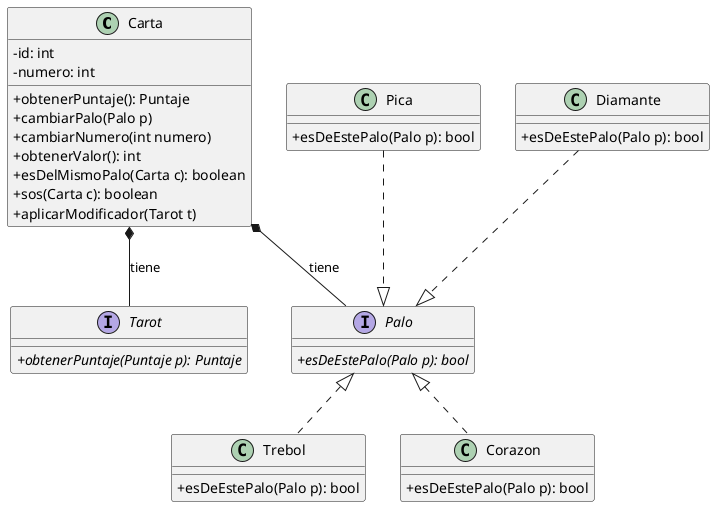 @startuml Carta
skinparam classAttributeIconSize 0
class Carta {
-id: int
-numero: int
+obtenerPuntaje(): Puntaje
+cambiarPalo(Palo p)
+cambiarNumero(int numero)
+obtenerValor(): int
+esDelMismoPalo(Carta c): boolean
+sos(Carta c): boolean
+aplicarModificador(Tarot t)
}
interface Tarot {
+{abstract}obtenerPuntaje(Puntaje p): Puntaje
}

Carta *-- Tarot :tiene

interface Palo {
+{abstract}esDeEstePalo(Palo p): bool
}

Carta *-- Palo :tiene

class Trebol {
+esDeEstePalo(Palo p): bool
}

class Corazon {
+esDeEstePalo(Palo p): bool
}

class Pica {
+esDeEstePalo(Palo p): bool
}

class Diamante {
+esDeEstePalo(Palo p): bool
}

Trebol .up.|> Palo
Corazon .up.|> Palo
Diamante .down.|> Palo
Pica .down.|> Palo

@enduml